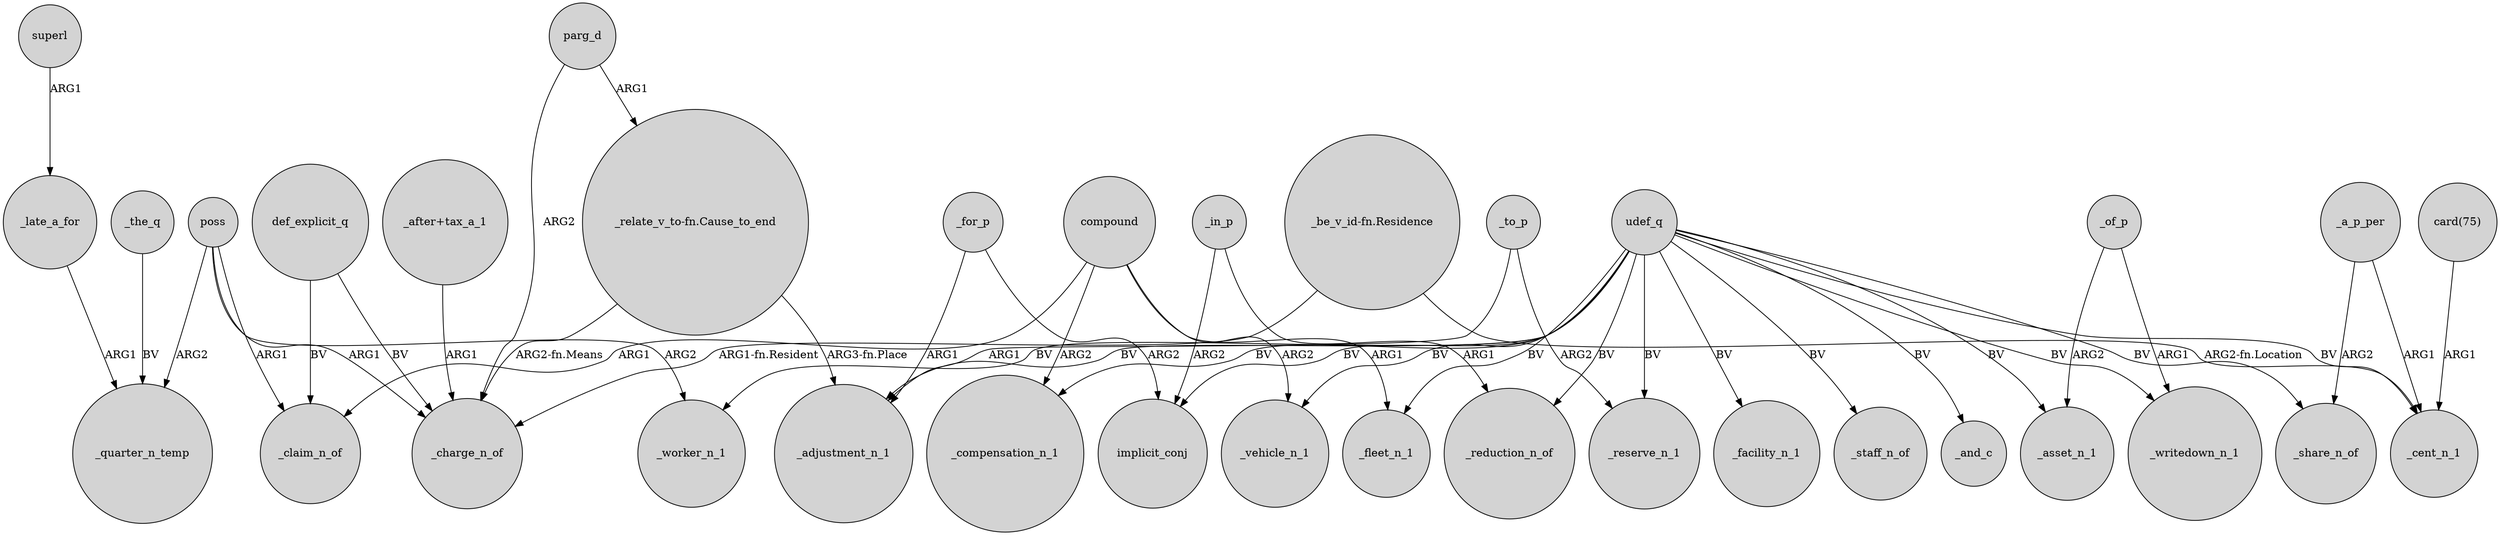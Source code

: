 digraph {
	node [shape=circle style=filled]
	_late_a_for -> _quarter_n_temp [label=ARG1]
	udef_q -> _reserve_n_1 [label=BV]
	"_be_v_id-fn.Residence" -> _cent_n_1 [label="ARG2-fn.Location"]
	udef_q -> _staff_n_of [label=BV]
	_a_p_per -> _cent_n_1 [label=ARG1]
	compound -> _claim_n_of [label=ARG1]
	_the_q -> _quarter_n_temp [label=BV]
	_in_p -> implicit_conj [label=ARG2]
	superl -> _late_a_for [label=ARG1]
	udef_q -> _fleet_n_1 [label=BV]
	poss -> _worker_n_1 [label=ARG2]
	udef_q -> _and_c [label=BV]
	udef_q -> _asset_n_1 [label=BV]
	poss -> _claim_n_of [label=ARG1]
	udef_q -> _cent_n_1 [label=BV]
	def_explicit_q -> _claim_n_of [label=BV]
	_for_p -> _adjustment_n_1 [label=ARG1]
	_to_p -> _adjustment_n_1 [label=ARG1]
	udef_q -> _compensation_n_1 [label=BV]
	udef_q -> _facility_n_1 [label=BV]
	udef_q -> _adjustment_n_1 [label=BV]
	parg_d -> "_relate_v_to-fn.Cause_to_end" [label=ARG1]
	_a_p_per -> _share_n_of [label=ARG2]
	"card(75)" -> _cent_n_1 [label=ARG1]
	udef_q -> _vehicle_n_1 [label=BV]
	udef_q -> _worker_n_1 [label=BV]
	"_after+tax_a_1" -> _charge_n_of [label=ARG1]
	udef_q -> _share_n_of [label=BV]
	poss -> _quarter_n_temp [label=ARG2]
	udef_q -> _reduction_n_of [label=BV]
	compound -> _fleet_n_1 [label=ARG1]
	compound -> _compensation_n_1 [label=ARG2]
	def_explicit_q -> _charge_n_of [label=BV]
	_to_p -> _reserve_n_1 [label=ARG2]
	parg_d -> _charge_n_of [label=ARG2]
	_of_p -> _asset_n_1 [label=ARG2]
	compound -> _vehicle_n_1 [label=ARG2]
	"_relate_v_to-fn.Cause_to_end" -> _adjustment_n_1 [label="ARG3-fn.Place"]
	_for_p -> implicit_conj [label=ARG2]
	poss -> _charge_n_of [label=ARG1]
	udef_q -> _writedown_n_1 [label=BV]
	udef_q -> implicit_conj [label=BV]
	"_relate_v_to-fn.Cause_to_end" -> _charge_n_of [label="ARG2-fn.Means"]
	_of_p -> _writedown_n_1 [label=ARG1]
	_in_p -> _reduction_n_of [label=ARG1]
	"_be_v_id-fn.Residence" -> _charge_n_of [label="ARG1-fn.Resident"]
}
